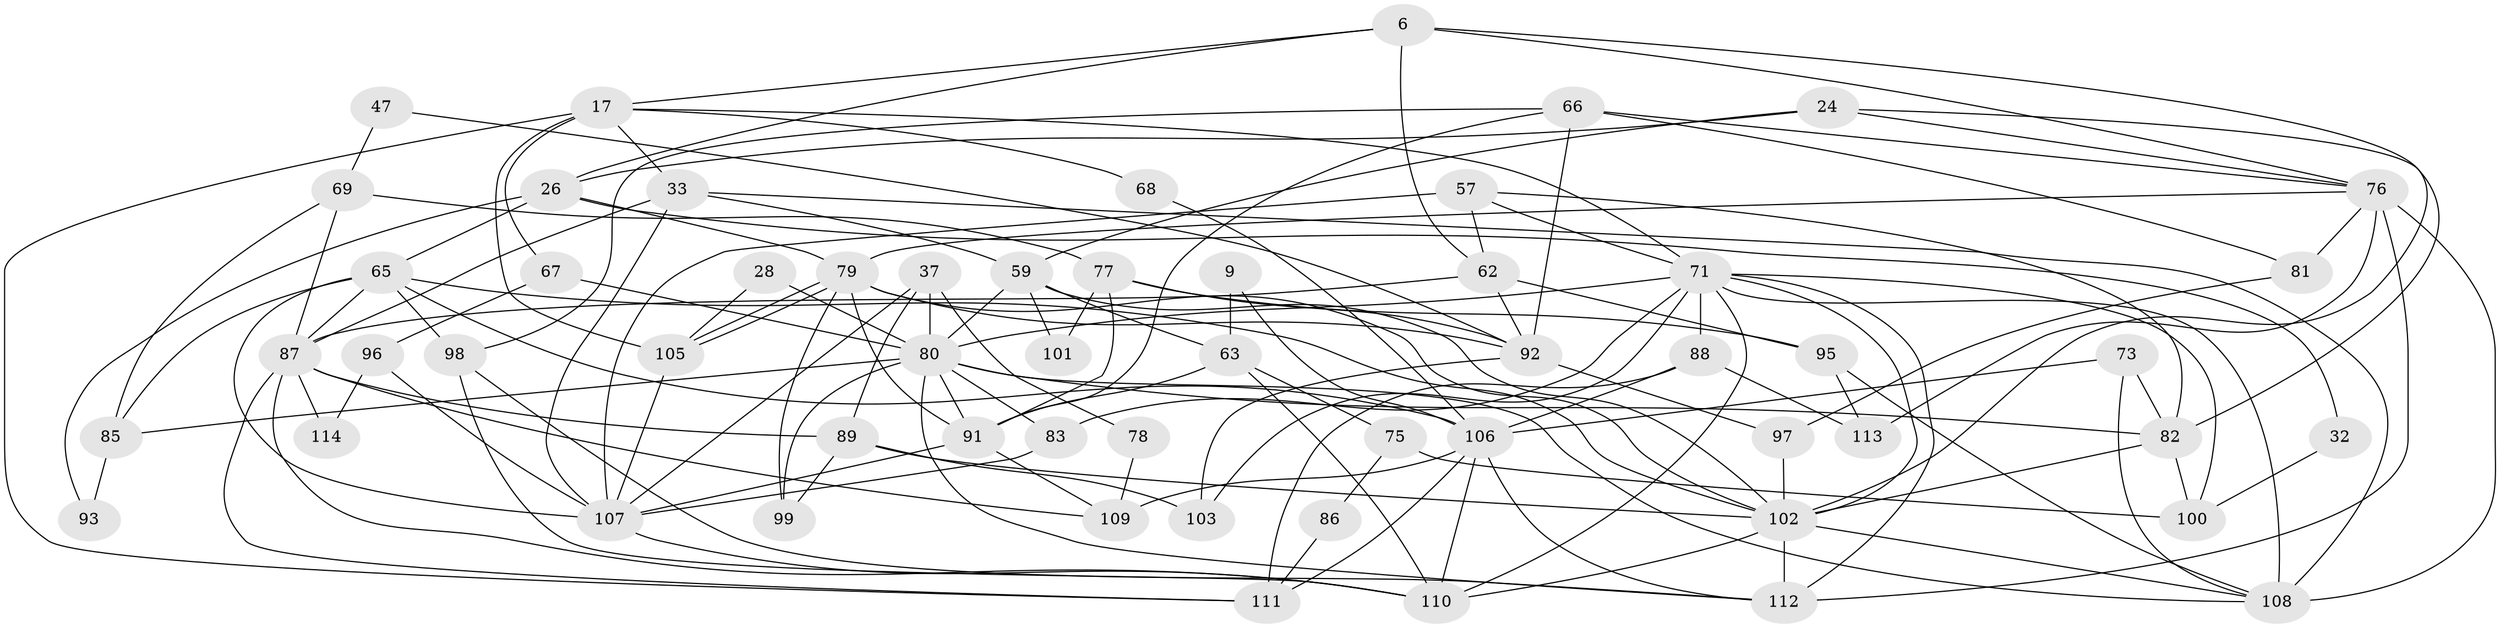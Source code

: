 // original degree distribution, {2: 0.14035087719298245, 3: 0.2894736842105263, 5: 0.23684210526315788, 6: 0.09649122807017543, 4: 0.19298245614035087, 7: 0.03508771929824561, 8: 0.008771929824561403}
// Generated by graph-tools (version 1.1) at 2025/51/03/09/25 04:51:44]
// undirected, 57 vertices, 139 edges
graph export_dot {
graph [start="1"]
  node [color=gray90,style=filled];
  6 [super="+3"];
  9;
  17 [super="+8"];
  24 [super="+14+16"];
  26;
  28;
  32;
  33 [super="+4+11"];
  37;
  47 [super="+15"];
  57;
  59 [super="+38"];
  62 [super="+12"];
  63 [super="+23"];
  65 [super="+48"];
  66;
  67;
  68;
  69;
  71 [super="+64+70"];
  73;
  75;
  76 [super="+25+44"];
  77;
  78;
  79 [super="+56"];
  80 [super="+19+72+54"];
  81;
  82 [super="+46+29"];
  83 [super="+34"];
  85;
  86;
  87 [super="+2+52"];
  88;
  89;
  91 [super="+90"];
  92 [super="+60"];
  93;
  95;
  96;
  97;
  98 [super="+53"];
  99;
  100;
  101;
  102 [super="+74+55"];
  103;
  105 [super="+18"];
  106 [super="+50+45+104"];
  107 [super="+42"];
  108 [super="+7+94"];
  109;
  110 [super="+84"];
  111 [super="+39"];
  112 [super="+31+49"];
  113;
  114;
  6 -- 17;
  6 -- 26;
  6 -- 76;
  6 -- 62;
  6 -- 102;
  9 -- 106;
  9 -- 63;
  17 -- 67 [weight=2];
  17 -- 68;
  17 -- 71;
  17 -- 111;
  17 -- 105;
  17 -- 33;
  24 -- 26;
  24 -- 76;
  24 -- 82;
  24 -- 59;
  26 -- 79;
  26 -- 65 [weight=2];
  26 -- 32;
  26 -- 93;
  28 -- 105;
  28 -- 80;
  32 -- 100;
  33 -- 59;
  33 -- 107;
  33 -- 108;
  33 -- 87;
  37 -- 89;
  37 -- 78;
  37 -- 107 [weight=2];
  37 -- 80;
  47 -- 69;
  47 -- 92;
  57 -- 62;
  57 -- 82;
  57 -- 107;
  57 -- 71;
  59 -- 80 [weight=2];
  59 -- 101;
  59 -- 63;
  59 -- 102;
  62 -- 95 [weight=2];
  62 -- 92;
  62 -- 87;
  63 -- 110;
  63 -- 75;
  63 -- 91 [weight=2];
  65 -- 85;
  65 -- 98;
  65 -- 87;
  65 -- 107;
  65 -- 106;
  65 -- 102;
  66 -- 92 [weight=2];
  66 -- 81;
  66 -- 98 [weight=2];
  66 -- 76;
  66 -- 91;
  67 -- 96;
  67 -- 80 [weight=2];
  68 -- 106;
  69 -- 85;
  69 -- 77;
  69 -- 87;
  71 -- 83 [weight=2];
  71 -- 103;
  71 -- 88;
  71 -- 108 [weight=3];
  71 -- 110;
  71 -- 80 [weight=2];
  71 -- 100;
  71 -- 112;
  71 -- 102;
  73 -- 82;
  73 -- 108;
  73 -- 106;
  75 -- 100;
  75 -- 86;
  76 -- 81;
  76 -- 108 [weight=3];
  76 -- 79;
  76 -- 113;
  76 -- 112 [weight=3];
  77 -- 92;
  77 -- 95;
  77 -- 101;
  77 -- 91;
  78 -- 109;
  79 -- 105;
  79 -- 105;
  79 -- 92;
  79 -- 99;
  79 -- 91;
  79 -- 102 [weight=2];
  80 -- 99;
  80 -- 82 [weight=2];
  80 -- 85;
  80 -- 91 [weight=2];
  80 -- 108;
  80 -- 83;
  80 -- 112;
  81 -- 97;
  82 -- 100;
  82 -- 102 [weight=2];
  83 -- 107;
  85 -- 93;
  86 -- 111;
  87 -- 89;
  87 -- 109;
  87 -- 110;
  87 -- 114;
  87 -- 111;
  88 -- 113;
  88 -- 111 [weight=2];
  88 -- 106 [weight=2];
  89 -- 99;
  89 -- 103;
  89 -- 102;
  91 -- 107;
  91 -- 109;
  92 -- 97;
  92 -- 103;
  95 -- 108;
  95 -- 113;
  96 -- 107 [weight=2];
  96 -- 114;
  97 -- 102;
  98 -- 112;
  98 -- 110;
  102 -- 112;
  102 -- 110 [weight=2];
  102 -- 108;
  105 -- 107;
  106 -- 112 [weight=2];
  106 -- 109 [weight=2];
  106 -- 110 [weight=2];
  106 -- 111;
  107 -- 110 [weight=3];
}
